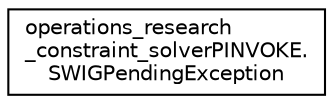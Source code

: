 digraph "Graphical Class Hierarchy"
{
 // LATEX_PDF_SIZE
  edge [fontname="Helvetica",fontsize="10",labelfontname="Helvetica",labelfontsize="10"];
  node [fontname="Helvetica",fontsize="10",shape=record];
  rankdir="LR";
  Node0 [label="operations_research\l_constraint_solverPINVOKE.\lSWIGPendingException",height=0.2,width=0.4,color="black", fillcolor="white", style="filled",URL="$classGoogle_1_1OrTools_1_1ConstraintSolver_1_1operations__research__constraint__solverPINVOKE_1_1SWIGPendingException.html",tooltip=" "];
}

